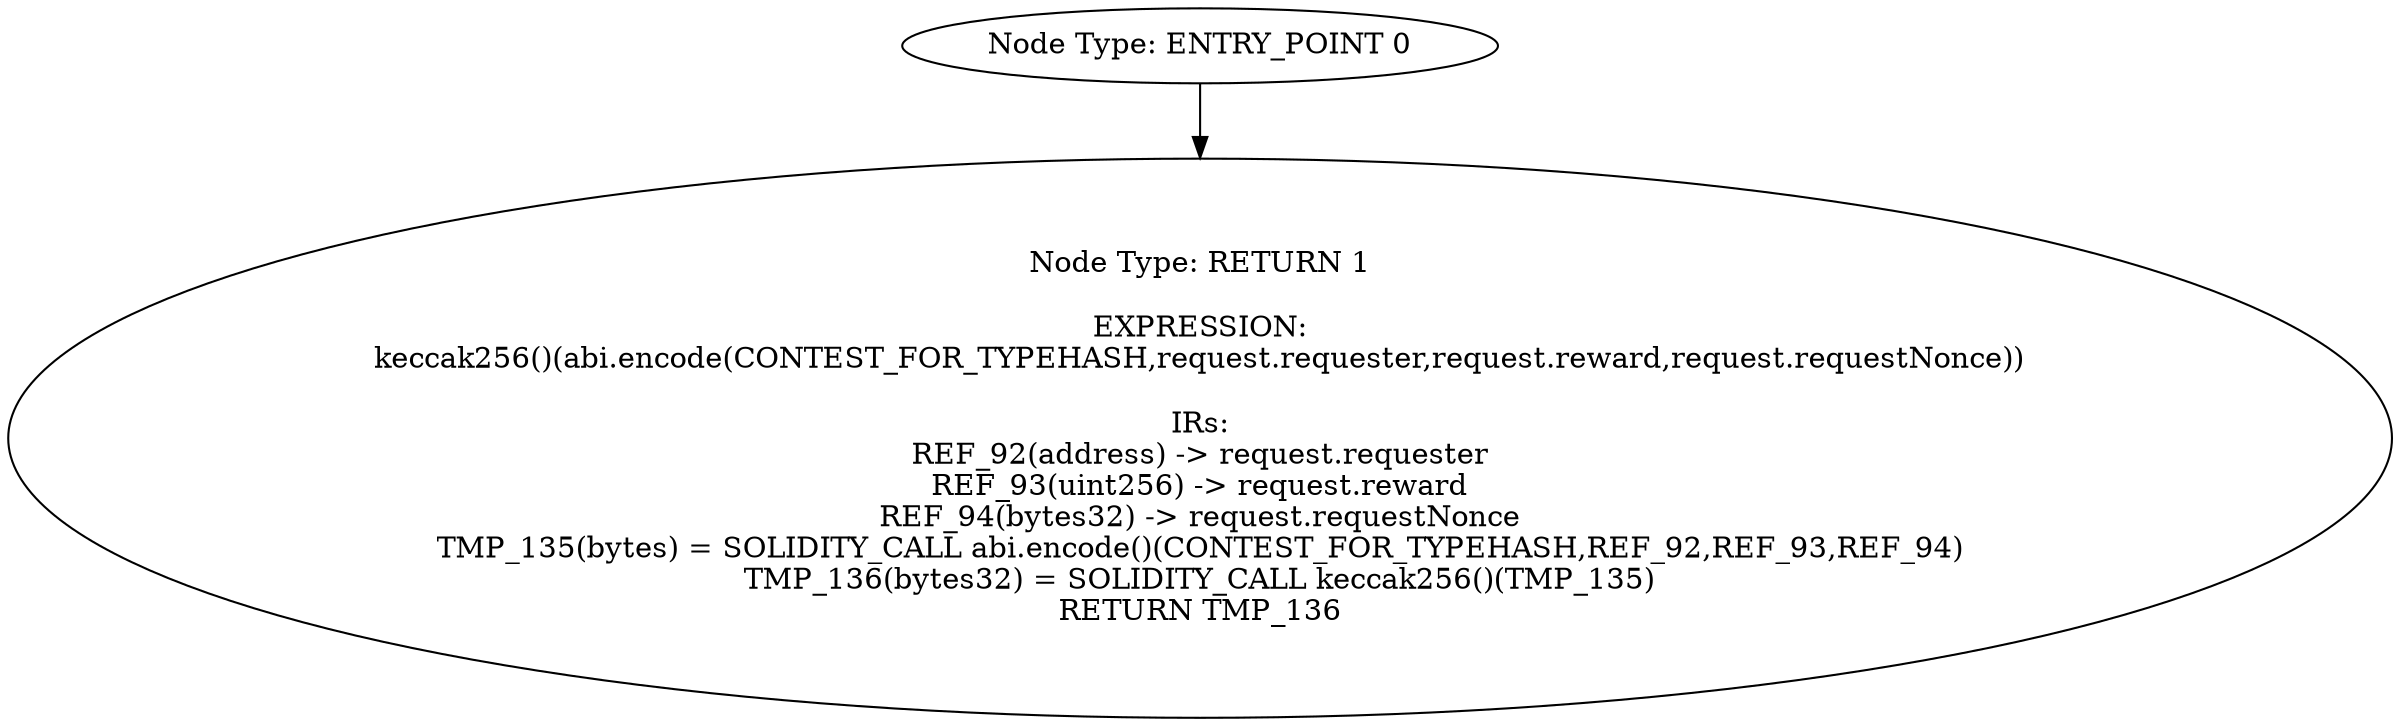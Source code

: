 digraph{
0[label="Node Type: ENTRY_POINT 0
"];
0->1;
1[label="Node Type: RETURN 1

EXPRESSION:
keccak256()(abi.encode(CONTEST_FOR_TYPEHASH,request.requester,request.reward,request.requestNonce))

IRs:
REF_92(address) -> request.requester
REF_93(uint256) -> request.reward
REF_94(bytes32) -> request.requestNonce
TMP_135(bytes) = SOLIDITY_CALL abi.encode()(CONTEST_FOR_TYPEHASH,REF_92,REF_93,REF_94)
TMP_136(bytes32) = SOLIDITY_CALL keccak256()(TMP_135)
RETURN TMP_136"];
}
